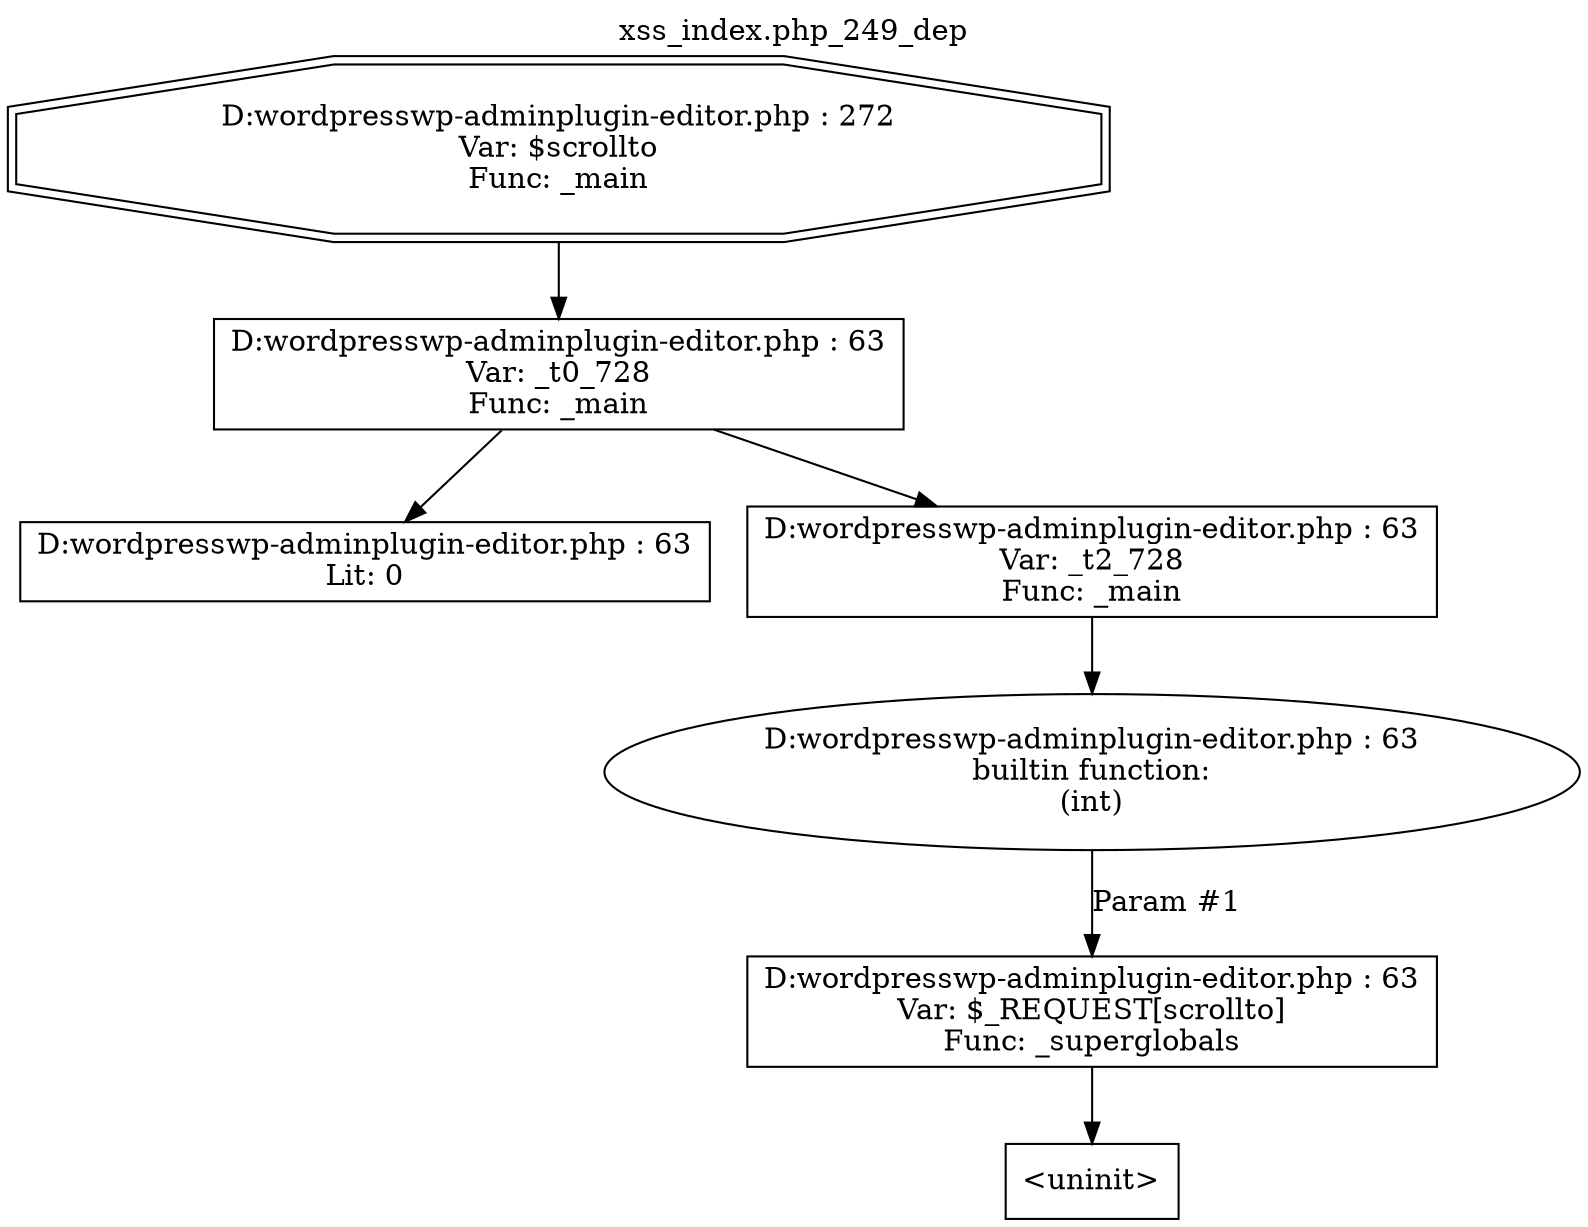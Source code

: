 digraph cfg {
  label="xss_index.php_249_dep";
  labelloc=t;
  n1 [shape=doubleoctagon, label="D:\wordpress\wp-admin\plugin-editor.php : 272\nVar: $scrollto\nFunc: _main\n"];
  n2 [shape=box, label="D:\wordpress\wp-admin\plugin-editor.php : 63\nVar: _t0_728\nFunc: _main\n"];
  n3 [shape=box, label="D:\wordpress\wp-admin\plugin-editor.php : 63\nLit: 0\n"];
  n4 [shape=box, label="D:\wordpress\wp-admin\plugin-editor.php : 63\nVar: _t2_728\nFunc: _main\n"];
  n5 [shape=ellipse, label="D:\wordpress\wp-admin\plugin-editor.php : 63\nbuiltin function:\n(int)\n"];
  n6 [shape=box, label="D:\wordpress\wp-admin\plugin-editor.php : 63\nVar: $_REQUEST[scrollto]\nFunc: _superglobals\n"];
  n7 [shape=box, label="<uninit>"];
  n2 -> n3;
  n2 -> n4;
  n4 -> n5;
  n6 -> n7;
  n5 -> n6[label="Param #1"];
  n1 -> n2;
}
